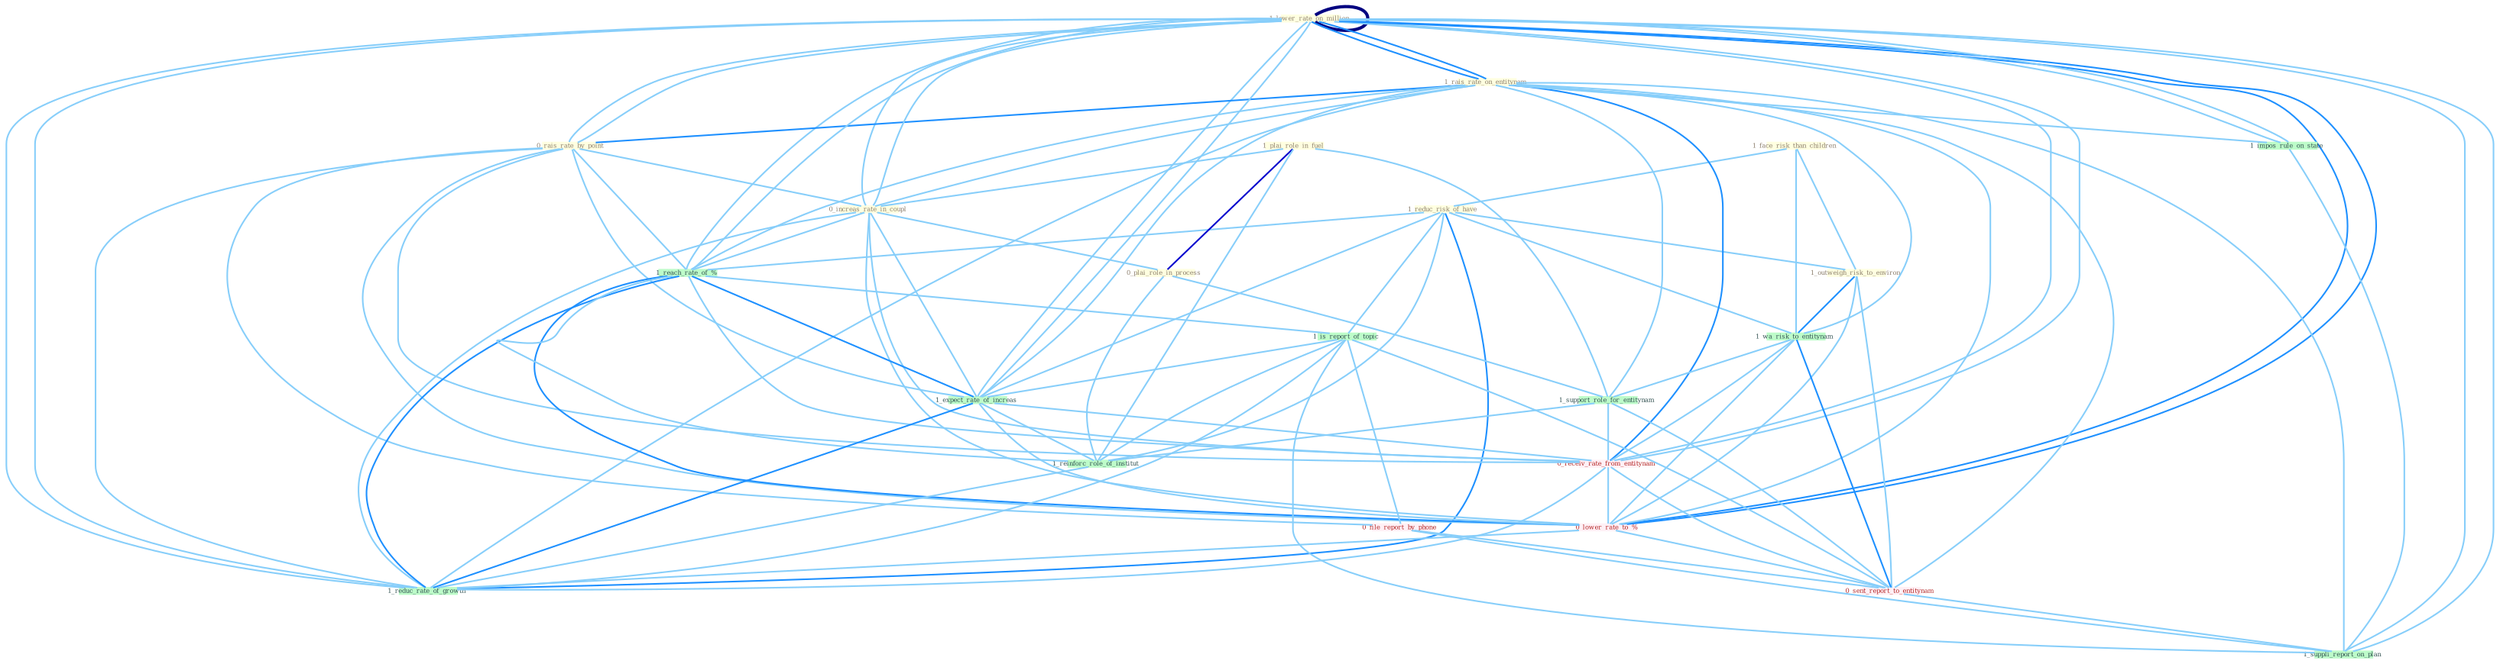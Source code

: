 Graph G{ 
    node
    [shape=polygon,style=filled,width=.5,height=.06,color="#BDFCC9",fixedsize=true,fontsize=4,
    fontcolor="#2f4f4f"];
    {node
    [color="#ffffe0", fontcolor="#8b7d6b"] "1_lower_rate_on_million " "1_face_risk_than_children " "1_reduc_risk_of_have " "1_rais_rate_on_entitynam " "0_rais_rate_by_point " "1_plai_role_in_fuel " "0_increas_rate_in_coupl " "0_plai_role_in_process " "1_outweigh_risk_to_environ "}
{node [color="#fff0f5", fontcolor="#b22222"] "0_receiv_rate_from_entitynam " "0_file_report_by_phone " "0_lower_rate_to_% " "0_sent_report_to_entitynam "}
edge [color="#B0E2FF"];

	"1_lower_rate_on_million " -- "1_rais_rate_on_entitynam " [w="2", color="#1e90ff" , len=0.8];
	"1_lower_rate_on_million " -- "0_rais_rate_by_point " [w="1", color="#87cefa" ];
	"1_lower_rate_on_million " -- "0_increas_rate_in_coupl " [w="1", color="#87cefa" ];
	"1_lower_rate_on_million " -- "1_impos_rule_on_state " [w="1", color="#87cefa" ];
	"1_lower_rate_on_million " -- "1_reach_rate_of_% " [w="1", color="#87cefa" ];
	"1_lower_rate_on_million " -- "1_expect_rate_of_increas " [w="1", color="#87cefa" ];
	"1_lower_rate_on_million " -- "1_lower_rate_on_million " [w="4", style=bold, color="#000080", len=0.4];
	"1_lower_rate_on_million " -- "0_receiv_rate_from_entitynam " [w="1", color="#87cefa" ];
	"1_lower_rate_on_million " -- "0_lower_rate_to_% " [w="2", color="#1e90ff" , len=0.8];
	"1_lower_rate_on_million " -- "1_suppli_report_on_plan " [w="1", color="#87cefa" ];
	"1_lower_rate_on_million " -- "1_reduc_rate_of_growth " [w="1", color="#87cefa" ];
	"1_face_risk_than_children " -- "1_reduc_risk_of_have " [w="1", color="#87cefa" ];
	"1_face_risk_than_children " -- "1_outweigh_risk_to_environ " [w="1", color="#87cefa" ];
	"1_face_risk_than_children " -- "1_wa_risk_to_entitynam " [w="1", color="#87cefa" ];
	"1_reduc_risk_of_have " -- "1_outweigh_risk_to_environ " [w="1", color="#87cefa" ];
	"1_reduc_risk_of_have " -- "1_wa_risk_to_entitynam " [w="1", color="#87cefa" ];
	"1_reduc_risk_of_have " -- "1_reach_rate_of_% " [w="1", color="#87cefa" ];
	"1_reduc_risk_of_have " -- "1_is_report_of_topic " [w="1", color="#87cefa" ];
	"1_reduc_risk_of_have " -- "1_expect_rate_of_increas " [w="1", color="#87cefa" ];
	"1_reduc_risk_of_have " -- "1_reinforc_role_of_institut " [w="1", color="#87cefa" ];
	"1_reduc_risk_of_have " -- "1_reduc_rate_of_growth " [w="2", color="#1e90ff" , len=0.8];
	"1_rais_rate_on_entitynam " -- "0_rais_rate_by_point " [w="2", color="#1e90ff" , len=0.8];
	"1_rais_rate_on_entitynam " -- "0_increas_rate_in_coupl " [w="1", color="#87cefa" ];
	"1_rais_rate_on_entitynam " -- "1_wa_risk_to_entitynam " [w="1", color="#87cefa" ];
	"1_rais_rate_on_entitynam " -- "1_impos_rule_on_state " [w="1", color="#87cefa" ];
	"1_rais_rate_on_entitynam " -- "1_support_role_for_entitynam " [w="1", color="#87cefa" ];
	"1_rais_rate_on_entitynam " -- "1_reach_rate_of_% " [w="1", color="#87cefa" ];
	"1_rais_rate_on_entitynam " -- "1_expect_rate_of_increas " [w="1", color="#87cefa" ];
	"1_rais_rate_on_entitynam " -- "1_lower_rate_on_million " [w="2", color="#1e90ff" , len=0.8];
	"1_rais_rate_on_entitynam " -- "0_receiv_rate_from_entitynam " [w="2", color="#1e90ff" , len=0.8];
	"1_rais_rate_on_entitynam " -- "0_lower_rate_to_% " [w="1", color="#87cefa" ];
	"1_rais_rate_on_entitynam " -- "0_sent_report_to_entitynam " [w="1", color="#87cefa" ];
	"1_rais_rate_on_entitynam " -- "1_suppli_report_on_plan " [w="1", color="#87cefa" ];
	"1_rais_rate_on_entitynam " -- "1_reduc_rate_of_growth " [w="1", color="#87cefa" ];
	"0_rais_rate_by_point " -- "0_increas_rate_in_coupl " [w="1", color="#87cefa" ];
	"0_rais_rate_by_point " -- "1_reach_rate_of_% " [w="1", color="#87cefa" ];
	"0_rais_rate_by_point " -- "1_expect_rate_of_increas " [w="1", color="#87cefa" ];
	"0_rais_rate_by_point " -- "1_lower_rate_on_million " [w="1", color="#87cefa" ];
	"0_rais_rate_by_point " -- "0_receiv_rate_from_entitynam " [w="1", color="#87cefa" ];
	"0_rais_rate_by_point " -- "0_file_report_by_phone " [w="1", color="#87cefa" ];
	"0_rais_rate_by_point " -- "0_lower_rate_to_% " [w="1", color="#87cefa" ];
	"0_rais_rate_by_point " -- "1_reduc_rate_of_growth " [w="1", color="#87cefa" ];
	"1_plai_role_in_fuel " -- "0_increas_rate_in_coupl " [w="1", color="#87cefa" ];
	"1_plai_role_in_fuel " -- "0_plai_role_in_process " [w="3", color="#0000cd" , len=0.6];
	"1_plai_role_in_fuel " -- "1_support_role_for_entitynam " [w="1", color="#87cefa" ];
	"1_plai_role_in_fuel " -- "1_reinforc_role_of_institut " [w="1", color="#87cefa" ];
	"0_increas_rate_in_coupl " -- "0_plai_role_in_process " [w="1", color="#87cefa" ];
	"0_increas_rate_in_coupl " -- "1_reach_rate_of_% " [w="1", color="#87cefa" ];
	"0_increas_rate_in_coupl " -- "1_expect_rate_of_increas " [w="1", color="#87cefa" ];
	"0_increas_rate_in_coupl " -- "1_lower_rate_on_million " [w="1", color="#87cefa" ];
	"0_increas_rate_in_coupl " -- "0_receiv_rate_from_entitynam " [w="1", color="#87cefa" ];
	"0_increas_rate_in_coupl " -- "0_lower_rate_to_% " [w="1", color="#87cefa" ];
	"0_increas_rate_in_coupl " -- "1_reduc_rate_of_growth " [w="1", color="#87cefa" ];
	"0_plai_role_in_process " -- "1_support_role_for_entitynam " [w="1", color="#87cefa" ];
	"0_plai_role_in_process " -- "1_reinforc_role_of_institut " [w="1", color="#87cefa" ];
	"1_outweigh_risk_to_environ " -- "1_wa_risk_to_entitynam " [w="2", color="#1e90ff" , len=0.8];
	"1_outweigh_risk_to_environ " -- "0_lower_rate_to_% " [w="1", color="#87cefa" ];
	"1_outweigh_risk_to_environ " -- "0_sent_report_to_entitynam " [w="1", color="#87cefa" ];
	"1_wa_risk_to_entitynam " -- "1_support_role_for_entitynam " [w="1", color="#87cefa" ];
	"1_wa_risk_to_entitynam " -- "0_receiv_rate_from_entitynam " [w="1", color="#87cefa" ];
	"1_wa_risk_to_entitynam " -- "0_lower_rate_to_% " [w="1", color="#87cefa" ];
	"1_wa_risk_to_entitynam " -- "0_sent_report_to_entitynam " [w="2", color="#1e90ff" , len=0.8];
	"1_impos_rule_on_state " -- "1_lower_rate_on_million " [w="1", color="#87cefa" ];
	"1_impos_rule_on_state " -- "1_suppli_report_on_plan " [w="1", color="#87cefa" ];
	"1_support_role_for_entitynam " -- "1_reinforc_role_of_institut " [w="1", color="#87cefa" ];
	"1_support_role_for_entitynam " -- "0_receiv_rate_from_entitynam " [w="1", color="#87cefa" ];
	"1_support_role_for_entitynam " -- "0_sent_report_to_entitynam " [w="1", color="#87cefa" ];
	"1_reach_rate_of_% " -- "1_is_report_of_topic " [w="1", color="#87cefa" ];
	"1_reach_rate_of_% " -- "1_expect_rate_of_increas " [w="2", color="#1e90ff" , len=0.8];
	"1_reach_rate_of_% " -- "1_reinforc_role_of_institut " [w="1", color="#87cefa" ];
	"1_reach_rate_of_% " -- "1_lower_rate_on_million " [w="1", color="#87cefa" ];
	"1_reach_rate_of_% " -- "0_receiv_rate_from_entitynam " [w="1", color="#87cefa" ];
	"1_reach_rate_of_% " -- "0_lower_rate_to_% " [w="2", color="#1e90ff" , len=0.8];
	"1_reach_rate_of_% " -- "1_reduc_rate_of_growth " [w="2", color="#1e90ff" , len=0.8];
	"1_is_report_of_topic " -- "1_expect_rate_of_increas " [w="1", color="#87cefa" ];
	"1_is_report_of_topic " -- "1_reinforc_role_of_institut " [w="1", color="#87cefa" ];
	"1_is_report_of_topic " -- "0_file_report_by_phone " [w="1", color="#87cefa" ];
	"1_is_report_of_topic " -- "0_sent_report_to_entitynam " [w="1", color="#87cefa" ];
	"1_is_report_of_topic " -- "1_suppli_report_on_plan " [w="1", color="#87cefa" ];
	"1_is_report_of_topic " -- "1_reduc_rate_of_growth " [w="1", color="#87cefa" ];
	"1_expect_rate_of_increas " -- "1_reinforc_role_of_institut " [w="1", color="#87cefa" ];
	"1_expect_rate_of_increas " -- "1_lower_rate_on_million " [w="1", color="#87cefa" ];
	"1_expect_rate_of_increas " -- "0_receiv_rate_from_entitynam " [w="1", color="#87cefa" ];
	"1_expect_rate_of_increas " -- "0_lower_rate_to_% " [w="1", color="#87cefa" ];
	"1_expect_rate_of_increas " -- "1_reduc_rate_of_growth " [w="2", color="#1e90ff" , len=0.8];
	"1_reinforc_role_of_institut " -- "1_reduc_rate_of_growth " [w="1", color="#87cefa" ];
	"1_lower_rate_on_million " -- "0_receiv_rate_from_entitynam " [w="1", color="#87cefa" ];
	"1_lower_rate_on_million " -- "0_lower_rate_to_% " [w="2", color="#1e90ff" , len=0.8];
	"1_lower_rate_on_million " -- "1_suppli_report_on_plan " [w="1", color="#87cefa" ];
	"1_lower_rate_on_million " -- "1_reduc_rate_of_growth " [w="1", color="#87cefa" ];
	"0_receiv_rate_from_entitynam " -- "0_lower_rate_to_% " [w="1", color="#87cefa" ];
	"0_receiv_rate_from_entitynam " -- "0_sent_report_to_entitynam " [w="1", color="#87cefa" ];
	"0_receiv_rate_from_entitynam " -- "1_reduc_rate_of_growth " [w="1", color="#87cefa" ];
	"0_file_report_by_phone " -- "0_sent_report_to_entitynam " [w="1", color="#87cefa" ];
	"0_file_report_by_phone " -- "1_suppli_report_on_plan " [w="1", color="#87cefa" ];
	"0_lower_rate_to_% " -- "0_sent_report_to_entitynam " [w="1", color="#87cefa" ];
	"0_lower_rate_to_% " -- "1_reduc_rate_of_growth " [w="1", color="#87cefa" ];
	"0_sent_report_to_entitynam " -- "1_suppli_report_on_plan " [w="1", color="#87cefa" ];
}